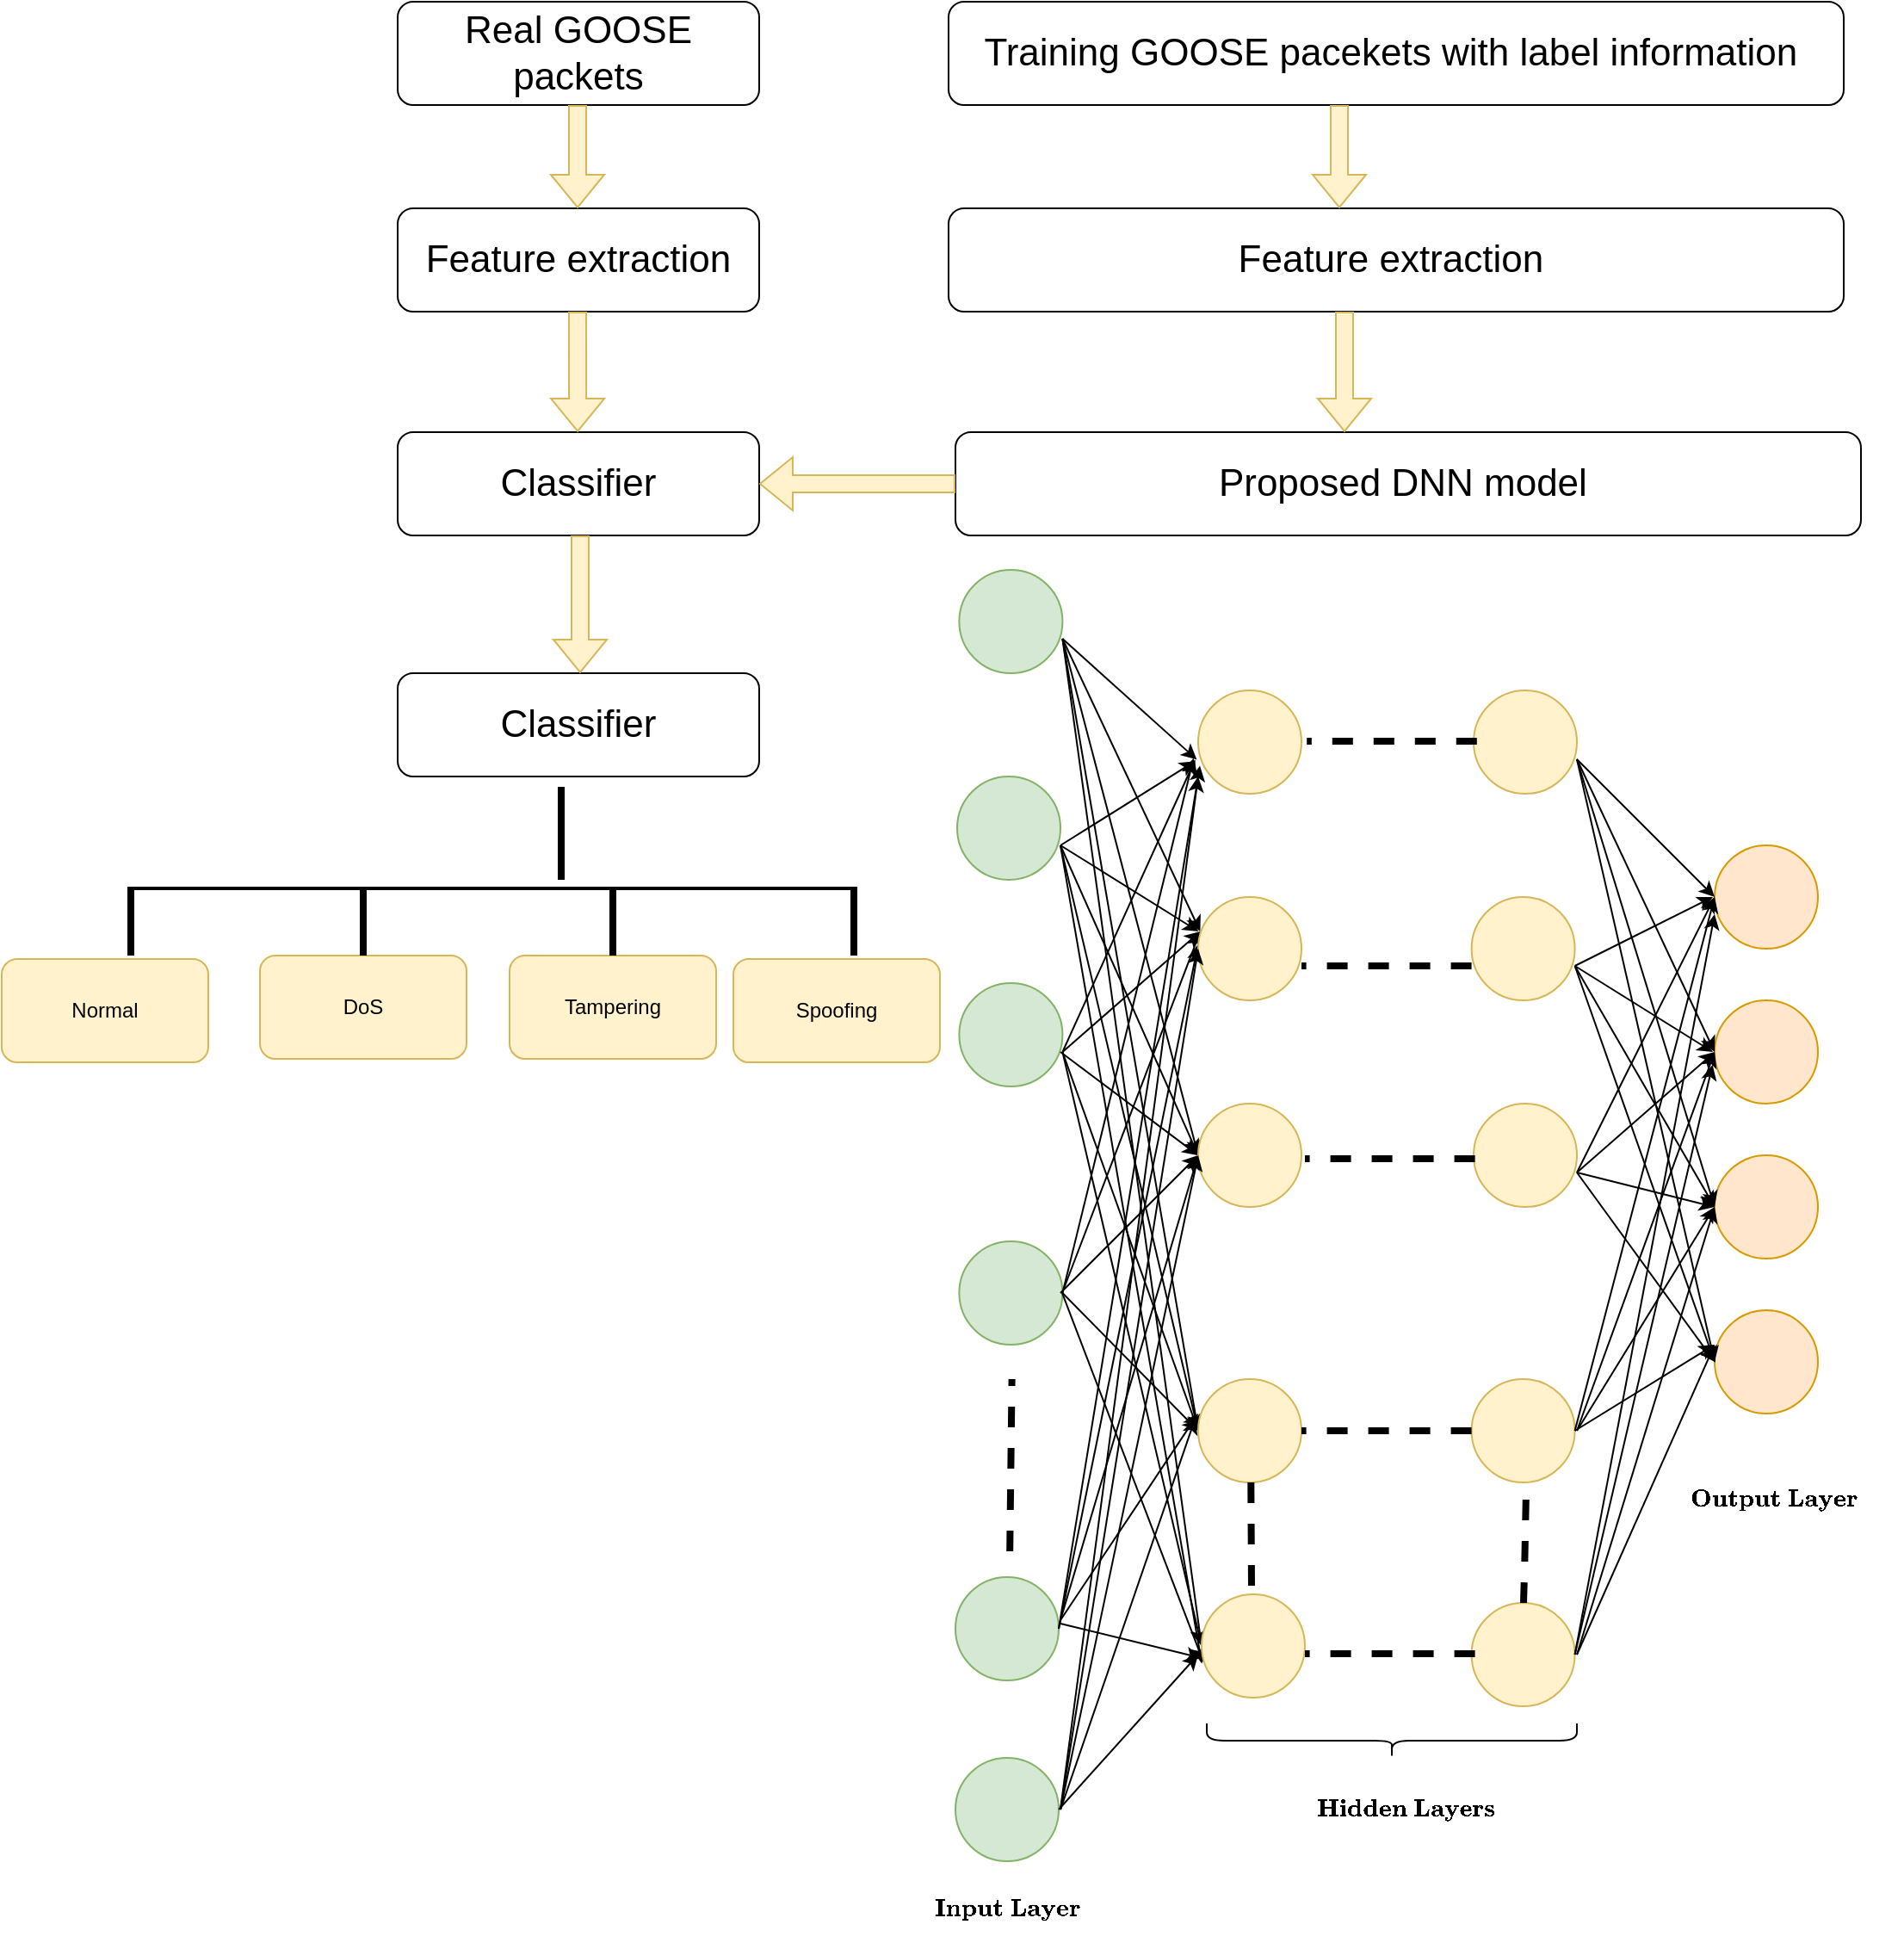 <mxfile version="20.3.0" type="github"><diagram id="gQb8SNN9bu2-2Qq4o3Nf" name="Page-1"><mxGraphModel dx="2249" dy="762" grid="1" gridSize="10" guides="1" tooltips="1" connect="1" arrows="1" fold="1" page="1" pageScale="1" pageWidth="827" pageHeight="1169" math="1" shadow="0"><root><mxCell id="0"/><mxCell id="1" parent="0"/><mxCell id="03A5Zc7fe6K8U72PNoOk-1" value="&lt;font style=&quot;font-size: 22px;&quot;&gt;Training GOOSE pacekets with label information&amp;nbsp;&lt;/font&gt;" style="rounded=1;whiteSpace=wrap;html=1;" vertex="1" parent="1"><mxGeometry x="410" y="270" width="520" height="60" as="geometry"/></mxCell><mxCell id="03A5Zc7fe6K8U72PNoOk-2" value="&lt;font style=&quot;font-size: 22px;&quot;&gt;Feature extraction&amp;nbsp;&lt;/font&gt;" style="rounded=1;whiteSpace=wrap;html=1;" vertex="1" parent="1"><mxGeometry x="410" y="390" width="520" height="60" as="geometry"/></mxCell><mxCell id="03A5Zc7fe6K8U72PNoOk-3" value="&lt;font style=&quot;font-size: 22px;&quot;&gt;Proposed DNN model&amp;nbsp;&lt;/font&gt;" style="rounded=1;whiteSpace=wrap;html=1;" vertex="1" parent="1"><mxGeometry x="414" y="520" width="526" height="60" as="geometry"/></mxCell><mxCell id="03A5Zc7fe6K8U72PNoOk-106" value="" style="ellipse;whiteSpace=wrap;html=1;aspect=fixed;fillColor=#ffe6cc;strokeColor=#d79b00;" vertex="1" parent="1"><mxGeometry x="855" y="760" width="60" height="60" as="geometry"/></mxCell><mxCell id="03A5Zc7fe6K8U72PNoOk-107" value="" style="ellipse;whiteSpace=wrap;html=1;aspect=fixed;fillColor=#ffe6cc;strokeColor=#d79b00;" vertex="1" parent="1"><mxGeometry x="855" y="850" width="60" height="60" as="geometry"/></mxCell><mxCell id="03A5Zc7fe6K8U72PNoOk-108" value="" style="ellipse;whiteSpace=wrap;html=1;aspect=fixed;fillColor=#ffe6cc;strokeColor=#d79b00;" vertex="1" parent="1"><mxGeometry x="855" y="940" width="60" height="60" as="geometry"/></mxCell><mxCell id="03A5Zc7fe6K8U72PNoOk-109" value="" style="ellipse;whiteSpace=wrap;html=1;aspect=fixed;fillColor=#ffe6cc;strokeColor=#d79b00;" vertex="1" parent="1"><mxGeometry x="855" y="1030" width="60" height="60" as="geometry"/></mxCell><mxCell id="03A5Zc7fe6K8U72PNoOk-111" value="" style="ellipse;whiteSpace=wrap;html=1;aspect=fixed;fillColor=#fff2cc;strokeColor=#d6b656;" vertex="1" parent="1"><mxGeometry x="715" y="670" width="60" height="60" as="geometry"/></mxCell><mxCell id="03A5Zc7fe6K8U72PNoOk-112" value="" style="endArrow=classic;html=1;rounded=0;entryX=0;entryY=0.5;entryDx=0;entryDy=0;" edge="1" parent="1" target="03A5Zc7fe6K8U72PNoOk-106"><mxGeometry width="50" height="50" relative="1" as="geometry"><mxPoint x="775" y="710" as="sourcePoint"/><mxPoint x="825" y="660" as="targetPoint"/></mxGeometry></mxCell><mxCell id="03A5Zc7fe6K8U72PNoOk-113" value="" style="endArrow=classic;html=1;rounded=0;" edge="1" parent="1"><mxGeometry width="50" height="50" relative="1" as="geometry"><mxPoint x="775" y="710" as="sourcePoint"/><mxPoint x="855" y="880" as="targetPoint"/></mxGeometry></mxCell><mxCell id="03A5Zc7fe6K8U72PNoOk-114" value="" style="endArrow=classic;html=1;rounded=0;" edge="1" parent="1"><mxGeometry width="50" height="50" relative="1" as="geometry"><mxPoint x="775" y="710" as="sourcePoint"/><mxPoint x="855" y="970" as="targetPoint"/></mxGeometry></mxCell><mxCell id="03A5Zc7fe6K8U72PNoOk-115" value="" style="endArrow=classic;html=1;rounded=0;entryX=0;entryY=0.5;entryDx=0;entryDy=0;" edge="1" parent="1" target="03A5Zc7fe6K8U72PNoOk-109"><mxGeometry width="50" height="50" relative="1" as="geometry"><mxPoint x="775" y="710" as="sourcePoint"/><mxPoint x="881.4" y="811.6" as="targetPoint"/></mxGeometry></mxCell><mxCell id="03A5Zc7fe6K8U72PNoOk-117" value="" style="ellipse;whiteSpace=wrap;html=1;aspect=fixed;fillColor=#fff2cc;strokeColor=#d6b656;" vertex="1" parent="1"><mxGeometry x="713.8" y="790" width="60" height="60" as="geometry"/></mxCell><mxCell id="03A5Zc7fe6K8U72PNoOk-118" value="" style="endArrow=classic;html=1;rounded=0;" edge="1" parent="1"><mxGeometry width="50" height="50" relative="1" as="geometry"><mxPoint x="773.8" y="830" as="sourcePoint"/><mxPoint x="854" y="790" as="targetPoint"/></mxGeometry></mxCell><mxCell id="03A5Zc7fe6K8U72PNoOk-119" value="" style="endArrow=classic;html=1;rounded=0;" edge="1" parent="1"><mxGeometry width="50" height="50" relative="1" as="geometry"><mxPoint x="773.8" y="830" as="sourcePoint"/><mxPoint x="854" y="880" as="targetPoint"/></mxGeometry></mxCell><mxCell id="03A5Zc7fe6K8U72PNoOk-120" value="" style="endArrow=classic;html=1;rounded=0;entryX=0;entryY=0.5;entryDx=0;entryDy=0;" edge="1" parent="1" target="03A5Zc7fe6K8U72PNoOk-108"><mxGeometry width="50" height="50" relative="1" as="geometry"><mxPoint x="773.8" y="830" as="sourcePoint"/><mxPoint x="853.8" y="1090" as="targetPoint"/></mxGeometry></mxCell><mxCell id="03A5Zc7fe6K8U72PNoOk-121" value="" style="endArrow=classic;html=1;rounded=0;entryX=0;entryY=0.5;entryDx=0;entryDy=0;" edge="1" parent="1" target="03A5Zc7fe6K8U72PNoOk-109"><mxGeometry width="50" height="50" relative="1" as="geometry"><mxPoint x="773.8" y="830" as="sourcePoint"/><mxPoint x="853.8" y="1180" as="targetPoint"/></mxGeometry></mxCell><mxCell id="03A5Zc7fe6K8U72PNoOk-123" value="" style="ellipse;whiteSpace=wrap;html=1;aspect=fixed;fillColor=#fff2cc;strokeColor=#d6b656;" vertex="1" parent="1"><mxGeometry x="715" y="910" width="60" height="60" as="geometry"/></mxCell><mxCell id="03A5Zc7fe6K8U72PNoOk-124" value="" style="endArrow=classic;html=1;rounded=0;entryX=0;entryY=0.5;entryDx=0;entryDy=0;" edge="1" parent="1" target="03A5Zc7fe6K8U72PNoOk-106"><mxGeometry width="50" height="50" relative="1" as="geometry"><mxPoint x="775" y="950" as="sourcePoint"/><mxPoint x="855" y="1030" as="targetPoint"/></mxGeometry></mxCell><mxCell id="03A5Zc7fe6K8U72PNoOk-125" value="" style="endArrow=classic;html=1;rounded=0;entryX=0;entryY=0.5;entryDx=0;entryDy=0;" edge="1" parent="1" target="03A5Zc7fe6K8U72PNoOk-107"><mxGeometry width="50" height="50" relative="1" as="geometry"><mxPoint x="775" y="950" as="sourcePoint"/><mxPoint x="855" y="1120" as="targetPoint"/></mxGeometry></mxCell><mxCell id="03A5Zc7fe6K8U72PNoOk-126" value="" style="endArrow=classic;html=1;rounded=0;entryX=0;entryY=0.5;entryDx=0;entryDy=0;" edge="1" parent="1" target="03A5Zc7fe6K8U72PNoOk-108"><mxGeometry width="50" height="50" relative="1" as="geometry"><mxPoint x="775" y="950" as="sourcePoint"/><mxPoint x="855" y="1210" as="targetPoint"/></mxGeometry></mxCell><mxCell id="03A5Zc7fe6K8U72PNoOk-127" value="" style="endArrow=classic;html=1;rounded=0;" edge="1" parent="1"><mxGeometry width="50" height="50" relative="1" as="geometry"><mxPoint x="775" y="950" as="sourcePoint"/><mxPoint x="855" y="1060" as="targetPoint"/></mxGeometry></mxCell><mxCell id="03A5Zc7fe6K8U72PNoOk-134" value="" style="ellipse;whiteSpace=wrap;html=1;aspect=fixed;fillColor=#fff2cc;strokeColor=#d6b656;" vertex="1" parent="1"><mxGeometry x="713.8" y="1070" width="60" height="60" as="geometry"/></mxCell><mxCell id="03A5Zc7fe6K8U72PNoOk-135" value="" style="ellipse;whiteSpace=wrap;html=1;aspect=fixed;fillColor=#fff2cc;strokeColor=#d6b656;" vertex="1" parent="1"><mxGeometry x="713.8" y="1200" width="60" height="60" as="geometry"/></mxCell><mxCell id="03A5Zc7fe6K8U72PNoOk-136" value="" style="endArrow=classic;html=1;rounded=0;entryX=0;entryY=0.5;entryDx=0;entryDy=0;exitX=1;exitY=0.5;exitDx=0;exitDy=0;" edge="1" parent="1" source="03A5Zc7fe6K8U72PNoOk-134" target="03A5Zc7fe6K8U72PNoOk-106"><mxGeometry width="50" height="50" relative="1" as="geometry"><mxPoint x="785" y="960" as="sourcePoint"/><mxPoint x="865" y="800" as="targetPoint"/></mxGeometry></mxCell><mxCell id="03A5Zc7fe6K8U72PNoOk-137" value="" style="endArrow=classic;html=1;rounded=0;entryX=0;entryY=0.5;entryDx=0;entryDy=0;" edge="1" parent="1" target="03A5Zc7fe6K8U72PNoOk-107"><mxGeometry width="50" height="50" relative="1" as="geometry"><mxPoint x="775" y="1100" as="sourcePoint"/><mxPoint x="865" y="890" as="targetPoint"/></mxGeometry></mxCell><mxCell id="03A5Zc7fe6K8U72PNoOk-138" value="" style="endArrow=classic;html=1;rounded=0;entryX=0;entryY=0.5;entryDx=0;entryDy=0;" edge="1" parent="1" target="03A5Zc7fe6K8U72PNoOk-108"><mxGeometry width="50" height="50" relative="1" as="geometry"><mxPoint x="775" y="1100" as="sourcePoint"/><mxPoint x="865" y="980" as="targetPoint"/></mxGeometry></mxCell><mxCell id="03A5Zc7fe6K8U72PNoOk-139" value="" style="endArrow=classic;html=1;rounded=0;exitX=1;exitY=0.5;exitDx=0;exitDy=0;" edge="1" parent="1" source="03A5Zc7fe6K8U72PNoOk-134"><mxGeometry width="50" height="50" relative="1" as="geometry"><mxPoint x="785" y="960" as="sourcePoint"/><mxPoint x="855" y="1050" as="targetPoint"/></mxGeometry></mxCell><mxCell id="03A5Zc7fe6K8U72PNoOk-142" value="" style="endArrow=classic;html=1;rounded=0;" edge="1" parent="1"><mxGeometry width="50" height="50" relative="1" as="geometry"><mxPoint x="775" y="1230" as="sourcePoint"/><mxPoint x="855" y="1050" as="targetPoint"/></mxGeometry></mxCell><mxCell id="03A5Zc7fe6K8U72PNoOk-143" value="" style="endArrow=classic;html=1;rounded=0;" edge="1" parent="1"><mxGeometry width="50" height="50" relative="1" as="geometry"><mxPoint x="775" y="1230" as="sourcePoint"/><mxPoint x="855" y="970" as="targetPoint"/></mxGeometry></mxCell><mxCell id="03A5Zc7fe6K8U72PNoOk-144" value="" style="endArrow=classic;html=1;rounded=0;entryX=-0.02;entryY=0.623;entryDx=0;entryDy=0;entryPerimeter=0;exitX=1;exitY=0.5;exitDx=0;exitDy=0;" edge="1" parent="1" source="03A5Zc7fe6K8U72PNoOk-135" target="03A5Zc7fe6K8U72PNoOk-107"><mxGeometry width="50" height="50" relative="1" as="geometry"><mxPoint x="805" y="1260" as="sourcePoint"/><mxPoint x="883.8" y="1183.82" as="targetPoint"/></mxGeometry></mxCell><mxCell id="03A5Zc7fe6K8U72PNoOk-145" value="" style="endArrow=classic;html=1;rounded=0;exitX=1;exitY=0.5;exitDx=0;exitDy=0;" edge="1" parent="1" source="03A5Zc7fe6K8U72PNoOk-135"><mxGeometry width="50" height="50" relative="1" as="geometry"><mxPoint x="815" y="1270" as="sourcePoint"/><mxPoint x="855" y="800" as="targetPoint"/></mxGeometry></mxCell><mxCell id="03A5Zc7fe6K8U72PNoOk-146" value="" style="ellipse;whiteSpace=wrap;html=1;aspect=fixed;fillColor=#d5e8d4;strokeColor=#82b366;" vertex="1" parent="1"><mxGeometry x="416.2" y="600" width="60" height="60" as="geometry"/></mxCell><mxCell id="03A5Zc7fe6K8U72PNoOk-147" value="" style="endArrow=classic;html=1;rounded=0;entryX=-0.013;entryY=0.67;entryDx=0;entryDy=0;entryPerimeter=0;" edge="1" parent="1" target="03A5Zc7fe6K8U72PNoOk-176"><mxGeometry width="50" height="50" relative="1" as="geometry"><mxPoint x="476.2" y="640" as="sourcePoint"/><mxPoint x="556.2" y="720" as="targetPoint"/></mxGeometry></mxCell><mxCell id="03A5Zc7fe6K8U72PNoOk-148" value="" style="endArrow=classic;html=1;rounded=0;" edge="1" parent="1"><mxGeometry width="50" height="50" relative="1" as="geometry"><mxPoint x="476.2" y="640" as="sourcePoint"/><mxPoint x="556.2" y="810" as="targetPoint"/></mxGeometry></mxCell><mxCell id="03A5Zc7fe6K8U72PNoOk-149" value="" style="endArrow=classic;html=1;rounded=0;entryX=0;entryY=0.5;entryDx=0;entryDy=0;" edge="1" parent="1" target="03A5Zc7fe6K8U72PNoOk-178"><mxGeometry width="50" height="50" relative="1" as="geometry"><mxPoint x="476.2" y="640" as="sourcePoint"/><mxPoint x="556.2" y="900" as="targetPoint"/></mxGeometry></mxCell><mxCell id="03A5Zc7fe6K8U72PNoOk-150" value="" style="endArrow=classic;html=1;rounded=0;entryX=0;entryY=0.5;entryDx=0;entryDy=0;" edge="1" parent="1" target="03A5Zc7fe6K8U72PNoOk-179"><mxGeometry width="50" height="50" relative="1" as="geometry"><mxPoint x="476.2" y="640" as="sourcePoint"/><mxPoint x="565" y="1090" as="targetPoint"/></mxGeometry></mxCell><mxCell id="03A5Zc7fe6K8U72PNoOk-151" value="" style="endArrow=classic;html=1;rounded=0;entryX=0;entryY=0.5;entryDx=0;entryDy=0;" edge="1" parent="1" target="03A5Zc7fe6K8U72PNoOk-180"><mxGeometry width="50" height="50" relative="1" as="geometry"><mxPoint x="476.2" y="640" as="sourcePoint"/><mxPoint x="555" y="1130" as="targetPoint"/></mxGeometry></mxCell><mxCell id="03A5Zc7fe6K8U72PNoOk-152" value="" style="ellipse;whiteSpace=wrap;html=1;aspect=fixed;fillColor=#d5e8d4;strokeColor=#82b366;" vertex="1" parent="1"><mxGeometry x="415" y="720" width="60" height="60" as="geometry"/></mxCell><mxCell id="03A5Zc7fe6K8U72PNoOk-153" value="" style="endArrow=classic;html=1;rounded=0;entryX=-0.029;entryY=0.685;entryDx=0;entryDy=0;entryPerimeter=0;" edge="1" parent="1" target="03A5Zc7fe6K8U72PNoOk-176"><mxGeometry width="50" height="50" relative="1" as="geometry"><mxPoint x="475" y="760" as="sourcePoint"/><mxPoint x="555.2" y="720" as="targetPoint"/></mxGeometry></mxCell><mxCell id="03A5Zc7fe6K8U72PNoOk-154" value="" style="endArrow=classic;html=1;rounded=0;" edge="1" parent="1"><mxGeometry width="50" height="50" relative="1" as="geometry"><mxPoint x="475" y="760" as="sourcePoint"/><mxPoint x="555.2" y="810" as="targetPoint"/></mxGeometry></mxCell><mxCell id="03A5Zc7fe6K8U72PNoOk-155" value="" style="endArrow=classic;html=1;rounded=0;entryX=0;entryY=0.5;entryDx=0;entryDy=0;" edge="1" parent="1" target="03A5Zc7fe6K8U72PNoOk-178"><mxGeometry width="50" height="50" relative="1" as="geometry"><mxPoint x="475" y="760" as="sourcePoint"/><mxPoint x="556.2" y="900" as="targetPoint"/></mxGeometry></mxCell><mxCell id="03A5Zc7fe6K8U72PNoOk-156" value="" style="endArrow=classic;html=1;rounded=0;entryX=0;entryY=0.5;entryDx=0;entryDy=0;" edge="1" parent="1" target="03A5Zc7fe6K8U72PNoOk-179"><mxGeometry width="50" height="50" relative="1" as="geometry"><mxPoint x="475" y="760" as="sourcePoint"/><mxPoint x="565" y="1090" as="targetPoint"/></mxGeometry></mxCell><mxCell id="03A5Zc7fe6K8U72PNoOk-157" value="" style="endArrow=classic;html=1;rounded=0;entryX=0.002;entryY=0.67;entryDx=0;entryDy=0;entryPerimeter=0;" edge="1" parent="1" target="03A5Zc7fe6K8U72PNoOk-180"><mxGeometry width="50" height="50" relative="1" as="geometry"><mxPoint x="475" y="760" as="sourcePoint"/><mxPoint x="555" y="1130" as="targetPoint"/></mxGeometry></mxCell><mxCell id="03A5Zc7fe6K8U72PNoOk-158" value="" style="ellipse;whiteSpace=wrap;html=1;aspect=fixed;fillColor=#d5e8d4;strokeColor=#82b366;" vertex="1" parent="1"><mxGeometry x="416.2" y="840" width="60" height="60" as="geometry"/></mxCell><mxCell id="03A5Zc7fe6K8U72PNoOk-159" value="" style="endArrow=classic;html=1;rounded=0;entryX=-0.029;entryY=0.67;entryDx=0;entryDy=0;entryPerimeter=0;" edge="1" parent="1" target="03A5Zc7fe6K8U72PNoOk-176"><mxGeometry width="50" height="50" relative="1" as="geometry"><mxPoint x="476.2" y="880" as="sourcePoint"/><mxPoint x="556.2" y="720" as="targetPoint"/></mxGeometry></mxCell><mxCell id="03A5Zc7fe6K8U72PNoOk-160" value="" style="endArrow=classic;html=1;rounded=0;entryX=0;entryY=0.5;entryDx=0;entryDy=0;" edge="1" parent="1"><mxGeometry width="50" height="50" relative="1" as="geometry"><mxPoint x="476.2" y="880" as="sourcePoint"/><mxPoint x="556.2" y="810" as="targetPoint"/></mxGeometry></mxCell><mxCell id="03A5Zc7fe6K8U72PNoOk-161" value="" style="endArrow=classic;html=1;rounded=0;entryX=0;entryY=0.5;entryDx=0;entryDy=0;" edge="1" parent="1" target="03A5Zc7fe6K8U72PNoOk-178"><mxGeometry width="50" height="50" relative="1" as="geometry"><mxPoint x="475" y="880" as="sourcePoint"/><mxPoint x="555" y="900" as="targetPoint"/></mxGeometry></mxCell><mxCell id="03A5Zc7fe6K8U72PNoOk-162" value="" style="endArrow=classic;html=1;rounded=0;entryX=0;entryY=0.5;entryDx=0;entryDy=0;" edge="1" parent="1" target="03A5Zc7fe6K8U72PNoOk-179"><mxGeometry width="50" height="50" relative="1" as="geometry"><mxPoint x="476.2" y="880" as="sourcePoint"/><mxPoint x="556.2" y="990" as="targetPoint"/></mxGeometry></mxCell><mxCell id="03A5Zc7fe6K8U72PNoOk-163" value="" style="endArrow=classic;html=1;rounded=0;entryX=0;entryY=0.5;entryDx=0;entryDy=0;" edge="1" parent="1" target="03A5Zc7fe6K8U72PNoOk-180"><mxGeometry width="50" height="50" relative="1" as="geometry"><mxPoint x="476.2" y="880" as="sourcePoint"/><mxPoint x="555" y="1140" as="targetPoint"/></mxGeometry></mxCell><mxCell id="03A5Zc7fe6K8U72PNoOk-164" value="" style="ellipse;whiteSpace=wrap;html=1;aspect=fixed;fillColor=#d5e8d4;strokeColor=#82b366;" vertex="1" parent="1"><mxGeometry x="416.2" y="990" width="60" height="60" as="geometry"/></mxCell><mxCell id="03A5Zc7fe6K8U72PNoOk-165" value="" style="ellipse;whiteSpace=wrap;html=1;aspect=fixed;fillColor=#d5e8d4;strokeColor=#82b366;" vertex="1" parent="1"><mxGeometry x="414" y="1185" width="60" height="60" as="geometry"/></mxCell><mxCell id="03A5Zc7fe6K8U72PNoOk-166" value="" style="endArrow=classic;html=1;rounded=0;entryX=-0.044;entryY=0.655;entryDx=0;entryDy=0;exitX=1;exitY=0.5;exitDx=0;exitDy=0;entryPerimeter=0;" edge="1" parent="1" source="03A5Zc7fe6K8U72PNoOk-164" target="03A5Zc7fe6K8U72PNoOk-176"><mxGeometry width="50" height="50" relative="1" as="geometry"><mxPoint x="486.2" y="890" as="sourcePoint"/><mxPoint x="556.2" y="720" as="targetPoint"/></mxGeometry></mxCell><mxCell id="03A5Zc7fe6K8U72PNoOk-167" value="" style="endArrow=classic;html=1;rounded=0;entryX=0;entryY=0.5;entryDx=0;entryDy=0;" edge="1" parent="1"><mxGeometry width="50" height="50" relative="1" as="geometry"><mxPoint x="476" y="1020" as="sourcePoint"/><mxPoint x="556.2" y="810" as="targetPoint"/></mxGeometry></mxCell><mxCell id="03A5Zc7fe6K8U72PNoOk-168" value="" style="endArrow=classic;html=1;rounded=0;entryX=0;entryY=0.5;entryDx=0;entryDy=0;" edge="1" parent="1"><mxGeometry width="50" height="50" relative="1" as="geometry"><mxPoint x="475" y="1020" as="sourcePoint"/><mxPoint x="555" y="940" as="targetPoint"/></mxGeometry></mxCell><mxCell id="03A5Zc7fe6K8U72PNoOk-169" value="" style="endArrow=classic;html=1;rounded=0;exitX=1;exitY=0.5;exitDx=0;exitDy=0;entryX=0;entryY=0.5;entryDx=0;entryDy=0;" edge="1" parent="1" source="03A5Zc7fe6K8U72PNoOk-164" target="03A5Zc7fe6K8U72PNoOk-179"><mxGeometry width="50" height="50" relative="1" as="geometry"><mxPoint x="486.2" y="890" as="sourcePoint"/><mxPoint x="556.2" y="980" as="targetPoint"/></mxGeometry></mxCell><mxCell id="03A5Zc7fe6K8U72PNoOk-170" value="" style="endArrow=classic;html=1;rounded=0;entryX=0.017;entryY=0.655;entryDx=0;entryDy=0;entryPerimeter=0;" edge="1" parent="1" target="03A5Zc7fe6K8U72PNoOk-180"><mxGeometry width="50" height="50" relative="1" as="geometry"><mxPoint x="476" y="1020" as="sourcePoint"/><mxPoint x="556.2" y="1090" as="targetPoint"/></mxGeometry></mxCell><mxCell id="03A5Zc7fe6K8U72PNoOk-171" value="" style="endArrow=classic;html=1;rounded=0;entryX=0;entryY=0.5;entryDx=0;entryDy=0;" edge="1" parent="1"><mxGeometry width="50" height="50" relative="1" as="geometry"><mxPoint x="475" y="1212" as="sourcePoint"/><mxPoint x="557" y="1232" as="targetPoint"/></mxGeometry></mxCell><mxCell id="03A5Zc7fe6K8U72PNoOk-172" value="" style="endArrow=classic;html=1;rounded=0;" edge="1" parent="1"><mxGeometry width="50" height="50" relative="1" as="geometry"><mxPoint x="475" y="1210" as="sourcePoint"/><mxPoint x="555" y="1090" as="targetPoint"/></mxGeometry></mxCell><mxCell id="03A5Zc7fe6K8U72PNoOk-173" value="" style="endArrow=classic;html=1;rounded=0;entryX=0;entryY=0.5;entryDx=0;entryDy=0;" edge="1" parent="1" target="03A5Zc7fe6K8U72PNoOk-178"><mxGeometry width="50" height="50" relative="1" as="geometry"><mxPoint x="475" y="1210" as="sourcePoint"/><mxPoint x="556.2" y="900" as="targetPoint"/></mxGeometry></mxCell><mxCell id="03A5Zc7fe6K8U72PNoOk-174" value="" style="endArrow=classic;html=1;rounded=0;entryX=-0.02;entryY=0.623;entryDx=0;entryDy=0;entryPerimeter=0;exitX=1;exitY=0.5;exitDx=0;exitDy=0;" edge="1" parent="1" source="03A5Zc7fe6K8U72PNoOk-165"><mxGeometry width="50" height="50" relative="1" as="geometry"><mxPoint x="506.2" y="1190" as="sourcePoint"/><mxPoint x="555" y="817.38" as="targetPoint"/></mxGeometry></mxCell><mxCell id="03A5Zc7fe6K8U72PNoOk-175" value="" style="endArrow=classic;html=1;rounded=0;exitX=1;exitY=0.5;exitDx=0;exitDy=0;entryX=0.017;entryY=0.73;entryDx=0;entryDy=0;entryPerimeter=0;" edge="1" parent="1" source="03A5Zc7fe6K8U72PNoOk-165" target="03A5Zc7fe6K8U72PNoOk-176"><mxGeometry width="50" height="50" relative="1" as="geometry"><mxPoint x="516.2" y="1200" as="sourcePoint"/><mxPoint x="556.2" y="730" as="targetPoint"/></mxGeometry></mxCell><mxCell id="03A5Zc7fe6K8U72PNoOk-176" value="" style="ellipse;whiteSpace=wrap;html=1;aspect=fixed;fillColor=#fff2cc;strokeColor=#d6b656;" vertex="1" parent="1"><mxGeometry x="555" y="670" width="60" height="60" as="geometry"/></mxCell><mxCell id="03A5Zc7fe6K8U72PNoOk-177" value="" style="ellipse;whiteSpace=wrap;html=1;aspect=fixed;fillColor=#fff2cc;strokeColor=#d6b656;" vertex="1" parent="1"><mxGeometry x="555" y="790" width="60" height="60" as="geometry"/></mxCell><mxCell id="03A5Zc7fe6K8U72PNoOk-178" value="" style="ellipse;whiteSpace=wrap;html=1;aspect=fixed;fillColor=#fff2cc;strokeColor=#d6b656;" vertex="1" parent="1"><mxGeometry x="555" y="910" width="60" height="60" as="geometry"/></mxCell><mxCell id="03A5Zc7fe6K8U72PNoOk-179" value="" style="ellipse;whiteSpace=wrap;html=1;aspect=fixed;fillColor=#fff2cc;strokeColor=#d6b656;" vertex="1" parent="1"><mxGeometry x="555" y="1070" width="60" height="60" as="geometry"/></mxCell><mxCell id="03A5Zc7fe6K8U72PNoOk-180" value="" style="ellipse;whiteSpace=wrap;html=1;aspect=fixed;fillColor=#fff2cc;strokeColor=#d6b656;" vertex="1" parent="1"><mxGeometry x="557" y="1195" width="60" height="60" as="geometry"/></mxCell><mxCell id="03A5Zc7fe6K8U72PNoOk-181" value="" style="endArrow=none;dashed=1;html=1;rounded=0;strokeWidth=4;" edge="1" parent="1"><mxGeometry width="50" height="50" relative="1" as="geometry"><mxPoint x="586" y="1190" as="sourcePoint"/><mxPoint x="585.6" y="1120" as="targetPoint"/></mxGeometry></mxCell><mxCell id="03A5Zc7fe6K8U72PNoOk-182" value="" style="endArrow=none;dashed=1;html=1;rounded=0;exitX=0;exitY=0.5;exitDx=0;exitDy=0;strokeWidth=4;entryX=1;entryY=0.5;entryDx=0;entryDy=0;" edge="1" parent="1" source="03A5Zc7fe6K8U72PNoOk-134" target="03A5Zc7fe6K8U72PNoOk-179"><mxGeometry width="50" height="50" relative="1" as="geometry"><mxPoint x="753.8" y="1080" as="sourcePoint"/><mxPoint x="755" y="980" as="targetPoint"/></mxGeometry></mxCell><mxCell id="03A5Zc7fe6K8U72PNoOk-183" value="" style="endArrow=none;dashed=1;html=1;rounded=0;exitX=0;exitY=0.5;exitDx=0;exitDy=0;strokeWidth=4;entryX=1;entryY=0.5;entryDx=0;entryDy=0;" edge="1" parent="1"><mxGeometry width="50" height="50" relative="1" as="geometry"><mxPoint x="715.8" y="1229.5" as="sourcePoint"/><mxPoint x="617" y="1229.5" as="targetPoint"/></mxGeometry></mxCell><mxCell id="03A5Zc7fe6K8U72PNoOk-184" value="" style="endArrow=none;dashed=1;html=1;rounded=0;exitX=0;exitY=0.5;exitDx=0;exitDy=0;strokeWidth=4;entryX=1;entryY=0.5;entryDx=0;entryDy=0;" edge="1" parent="1"><mxGeometry width="50" height="50" relative="1" as="geometry"><mxPoint x="715.8" y="942" as="sourcePoint"/><mxPoint x="617" y="942" as="targetPoint"/></mxGeometry></mxCell><mxCell id="03A5Zc7fe6K8U72PNoOk-185" value="" style="endArrow=none;dashed=1;html=1;rounded=0;exitX=0;exitY=0.5;exitDx=0;exitDy=0;strokeWidth=4;entryX=1;entryY=0.5;entryDx=0;entryDy=0;" edge="1" parent="1"><mxGeometry width="50" height="50" relative="1" as="geometry"><mxPoint x="713.8" y="830" as="sourcePoint"/><mxPoint x="615" y="830" as="targetPoint"/></mxGeometry></mxCell><mxCell id="03A5Zc7fe6K8U72PNoOk-186" value="" style="shape=curlyBracket;whiteSpace=wrap;html=1;rounded=1;flipH=1;rotation=90;" vertex="1" parent="1"><mxGeometry x="657.5" y="1172.5" width="20" height="215" as="geometry"/></mxCell><mxCell id="03A5Zc7fe6K8U72PNoOk-187" value="$$ \textbf{Hidden Layers} $$" style="text;html=1;align=center;verticalAlign=middle;resizable=0;points=[];autosize=1;strokeColor=none;fillColor=none;" vertex="1" parent="1"><mxGeometry x="590" y="1310" width="170" height="20" as="geometry"/></mxCell><mxCell id="03A5Zc7fe6K8U72PNoOk-188" value="" style="ellipse;whiteSpace=wrap;html=1;aspect=fixed;fillColor=#d5e8d4;strokeColor=#82b366;" vertex="1" parent="1"><mxGeometry x="414" y="1290" width="60" height="60" as="geometry"/></mxCell><mxCell id="03A5Zc7fe6K8U72PNoOk-189" value="" style="endArrow=classic;html=1;rounded=0;exitX=1;exitY=0.5;exitDx=0;exitDy=0;" edge="1" parent="1" source="03A5Zc7fe6K8U72PNoOk-188"><mxGeometry width="50" height="50" relative="1" as="geometry"><mxPoint x="485" y="1220" as="sourcePoint"/><mxPoint x="555" y="1230" as="targetPoint"/></mxGeometry></mxCell><mxCell id="03A5Zc7fe6K8U72PNoOk-190" value="" style="endArrow=classic;html=1;rounded=0;entryX=-0.029;entryY=0.382;entryDx=0;entryDy=0;entryPerimeter=0;" edge="1" parent="1" target="03A5Zc7fe6K8U72PNoOk-179"><mxGeometry width="50" height="50" relative="1" as="geometry"><mxPoint x="475" y="1320" as="sourcePoint"/><mxPoint x="575" y="1110" as="targetPoint"/></mxGeometry></mxCell><mxCell id="03A5Zc7fe6K8U72PNoOk-191" value="" style="endArrow=classic;html=1;rounded=0;entryX=0;entryY=0.5;entryDx=0;entryDy=0;" edge="1" parent="1" target="03A5Zc7fe6K8U72PNoOk-178"><mxGeometry width="50" height="50" relative="1" as="geometry"><mxPoint x="475" y="1320" as="sourcePoint"/><mxPoint x="585" y="1120" as="targetPoint"/></mxGeometry></mxCell><mxCell id="03A5Zc7fe6K8U72PNoOk-192" value="" style="endArrow=classic;html=1;rounded=0;entryX=0;entryY=0.5;entryDx=0;entryDy=0;" edge="1" parent="1" target="03A5Zc7fe6K8U72PNoOk-177"><mxGeometry width="50" height="50" relative="1" as="geometry"><mxPoint x="475" y="1320" as="sourcePoint"/><mxPoint x="595" y="1130" as="targetPoint"/></mxGeometry></mxCell><mxCell id="03A5Zc7fe6K8U72PNoOk-193" value="" style="endArrow=classic;html=1;rounded=0;" edge="1" parent="1"><mxGeometry width="50" height="50" relative="1" as="geometry"><mxPoint x="475" y="1320" as="sourcePoint"/><mxPoint x="555" y="720" as="targetPoint"/></mxGeometry></mxCell><mxCell id="03A5Zc7fe6K8U72PNoOk-194" value="$$\textbf{Input Layer} $$&amp;nbsp;" style="text;html=1;strokeColor=none;fillColor=none;align=center;verticalAlign=middle;whiteSpace=wrap;rounded=0;" vertex="1" parent="1"><mxGeometry x="414" y="1370" width="60" height="30" as="geometry"/></mxCell><mxCell id="03A5Zc7fe6K8U72PNoOk-195" value="" style="endArrow=none;dashed=1;html=1;rounded=0;exitX=0.5;exitY=0;exitDx=0;exitDy=0;strokeWidth=4;" edge="1" parent="1"><mxGeometry width="50" height="50" relative="1" as="geometry"><mxPoint x="445.6" y="1170" as="sourcePoint"/><mxPoint x="446.8" y="1070" as="targetPoint"/></mxGeometry></mxCell><mxCell id="03A5Zc7fe6K8U72PNoOk-196" value="$$\textbf{Output Layer}$$" style="text;html=1;align=center;verticalAlign=middle;resizable=0;points=[];autosize=1;strokeColor=none;fillColor=none;" vertex="1" parent="1"><mxGeometry x="814" y="1130" width="150" height="20" as="geometry"/></mxCell><mxCell id="03A5Zc7fe6K8U72PNoOk-201" value="" style="endArrow=none;dashed=1;html=1;rounded=0;exitX=0;exitY=0.5;exitDx=0;exitDy=0;strokeWidth=4;entryX=1;entryY=0.5;entryDx=0;entryDy=0;" edge="1" parent="1"><mxGeometry width="50" height="50" relative="1" as="geometry"><mxPoint x="716.9" y="699.5" as="sourcePoint"/><mxPoint x="618.1" y="699.5" as="targetPoint"/></mxGeometry></mxCell><mxCell id="03A5Zc7fe6K8U72PNoOk-202" value="" style="endArrow=none;dashed=1;html=1;rounded=0;strokeWidth=4;" edge="1" parent="1"><mxGeometry width="50" height="50" relative="1" as="geometry"><mxPoint x="744" y="1200" as="sourcePoint"/><mxPoint x="745.6" y="1130" as="targetPoint"/><Array as="points"><mxPoint x="744.6" y="1180"/></Array></mxGeometry></mxCell><mxCell id="03A5Zc7fe6K8U72PNoOk-210" value="" style="shape=flexArrow;endArrow=classic;html=1;rounded=0;fontSize=22;fillColor=#fff2cc;strokeColor=#d6b656;" edge="1" parent="1"><mxGeometry width="50" height="50" relative="1" as="geometry"><mxPoint x="637" y="330" as="sourcePoint"/><mxPoint x="637" y="390" as="targetPoint"/></mxGeometry></mxCell><mxCell id="03A5Zc7fe6K8U72PNoOk-211" value="" style="shape=flexArrow;endArrow=classic;html=1;rounded=0;fontSize=22;fillColor=#fff2cc;strokeColor=#d6b656;" edge="1" parent="1"><mxGeometry width="50" height="50" relative="1" as="geometry"><mxPoint x="640" y="450" as="sourcePoint"/><mxPoint x="640" y="520" as="targetPoint"/></mxGeometry></mxCell><mxCell id="03A5Zc7fe6K8U72PNoOk-212" value="Real GOOSE packets" style="rounded=1;whiteSpace=wrap;html=1;fontSize=22;" vertex="1" parent="1"><mxGeometry x="90" y="270" width="210" height="60" as="geometry"/></mxCell><mxCell id="03A5Zc7fe6K8U72PNoOk-213" value="Feature extraction" style="rounded=1;whiteSpace=wrap;html=1;fontSize=22;" vertex="1" parent="1"><mxGeometry x="90" y="390" width="210" height="60" as="geometry"/></mxCell><mxCell id="03A5Zc7fe6K8U72PNoOk-214" value="Classifier" style="rounded=1;whiteSpace=wrap;html=1;fontSize=22;" vertex="1" parent="1"><mxGeometry x="90" y="520" width="210" height="60" as="geometry"/></mxCell><mxCell id="03A5Zc7fe6K8U72PNoOk-215" value="" style="shape=flexArrow;endArrow=classic;html=1;rounded=0;fontSize=22;exitX=0;exitY=0.5;exitDx=0;exitDy=0;fillColor=#fff2cc;strokeColor=#d6b656;" edge="1" parent="1" source="03A5Zc7fe6K8U72PNoOk-3"><mxGeometry width="50" height="50" relative="1" as="geometry"><mxPoint x="250" y="600" as="sourcePoint"/><mxPoint x="300" y="550" as="targetPoint"/></mxGeometry></mxCell><mxCell id="03A5Zc7fe6K8U72PNoOk-217" value="" style="shape=flexArrow;endArrow=classic;html=1;rounded=0;fontSize=22;fillColor=#fff2cc;strokeColor=#d6b656;" edge="1" parent="1"><mxGeometry width="50" height="50" relative="1" as="geometry"><mxPoint x="194.5" y="330" as="sourcePoint"/><mxPoint x="194.5" y="390" as="targetPoint"/></mxGeometry></mxCell><mxCell id="03A5Zc7fe6K8U72PNoOk-218" value="" style="shape=flexArrow;endArrow=classic;html=1;rounded=0;fontSize=22;fillColor=#fff2cc;strokeColor=#d6b656;entryX=0.498;entryY=0;entryDx=0;entryDy=0;entryPerimeter=0;" edge="1" parent="1" target="03A5Zc7fe6K8U72PNoOk-214"><mxGeometry width="50" height="50" relative="1" as="geometry"><mxPoint x="194.5" y="450" as="sourcePoint"/><mxPoint x="194.5" y="510" as="targetPoint"/></mxGeometry></mxCell><mxCell id="03A5Zc7fe6K8U72PNoOk-219" value="Classifier" style="rounded=1;whiteSpace=wrap;html=1;fontSize=22;" vertex="1" parent="1"><mxGeometry x="90" y="660" width="210" height="60" as="geometry"/></mxCell><mxCell id="03A5Zc7fe6K8U72PNoOk-220" value="" style="shape=flexArrow;endArrow=classic;html=1;rounded=0;fontSize=22;fillColor=#fff2cc;strokeColor=#d6b656;entryX=0.5;entryY=0;entryDx=0;entryDy=0;" edge="1" parent="1"><mxGeometry width="50" height="50" relative="1" as="geometry"><mxPoint x="196" y="580" as="sourcePoint"/><mxPoint x="196" y="660" as="targetPoint"/></mxGeometry></mxCell><mxCell id="03A5Zc7fe6K8U72PNoOk-221" value="DoS" style="rounded=1;whiteSpace=wrap;html=1;fillColor=#fff2cc;strokeColor=#d6b656;" vertex="1" parent="1"><mxGeometry x="10" y="824" width="120" height="60" as="geometry"/></mxCell><mxCell id="03A5Zc7fe6K8U72PNoOk-222" value="Normal" style="rounded=1;whiteSpace=wrap;html=1;fillColor=#fff2cc;strokeColor=#d6b656;" vertex="1" parent="1"><mxGeometry x="-140" y="826" width="120" height="60" as="geometry"/></mxCell><mxCell id="03A5Zc7fe6K8U72PNoOk-223" value="Tampering" style="rounded=1;whiteSpace=wrap;html=1;fillColor=#fff2cc;strokeColor=#d6b656;" vertex="1" parent="1"><mxGeometry x="155" y="824" width="120" height="60" as="geometry"/></mxCell><mxCell id="03A5Zc7fe6K8U72PNoOk-224" value="Spoofing" style="rounded=1;whiteSpace=wrap;html=1;fillColor=#fff2cc;strokeColor=#d6b656;" vertex="1" parent="1"><mxGeometry x="285" y="826" width="120" height="60" as="geometry"/></mxCell><mxCell id="03A5Zc7fe6K8U72PNoOk-225" value="" style="line;strokeWidth=2;html=1;" vertex="1" parent="1"><mxGeometry x="-64" y="780" width="420" height="10" as="geometry"/></mxCell><mxCell id="03A5Zc7fe6K8U72PNoOk-226" value="" style="line;strokeWidth=4;direction=south;html=1;perimeter=backbonePerimeter;points=[];outlineConnect=0;" vertex="1" parent="1"><mxGeometry x="-70" y="784" width="10" height="40" as="geometry"/></mxCell><mxCell id="03A5Zc7fe6K8U72PNoOk-227" value="" style="line;strokeWidth=4;direction=south;html=1;perimeter=backbonePerimeter;points=[];outlineConnect=0;" vertex="1" parent="1"><mxGeometry x="65" y="784" width="10" height="40" as="geometry"/></mxCell><mxCell id="03A5Zc7fe6K8U72PNoOk-228" value="" style="line;strokeWidth=4;direction=south;html=1;perimeter=backbonePerimeter;points=[];outlineConnect=0;" vertex="1" parent="1"><mxGeometry x="210" y="784" width="10" height="40" as="geometry"/></mxCell><mxCell id="03A5Zc7fe6K8U72PNoOk-229" value="" style="line;strokeWidth=4;direction=south;html=1;perimeter=backbonePerimeter;points=[];outlineConnect=0;" vertex="1" parent="1"><mxGeometry x="350" y="784" width="10" height="40" as="geometry"/></mxCell><mxCell id="03A5Zc7fe6K8U72PNoOk-230" value="" style="line;strokeWidth=4;direction=south;html=1;perimeter=backbonePerimeter;points=[];outlineConnect=0;" vertex="1" parent="1"><mxGeometry x="180" y="726" width="10" height="54" as="geometry"/></mxCell></root></mxGraphModel></diagram></mxfile>